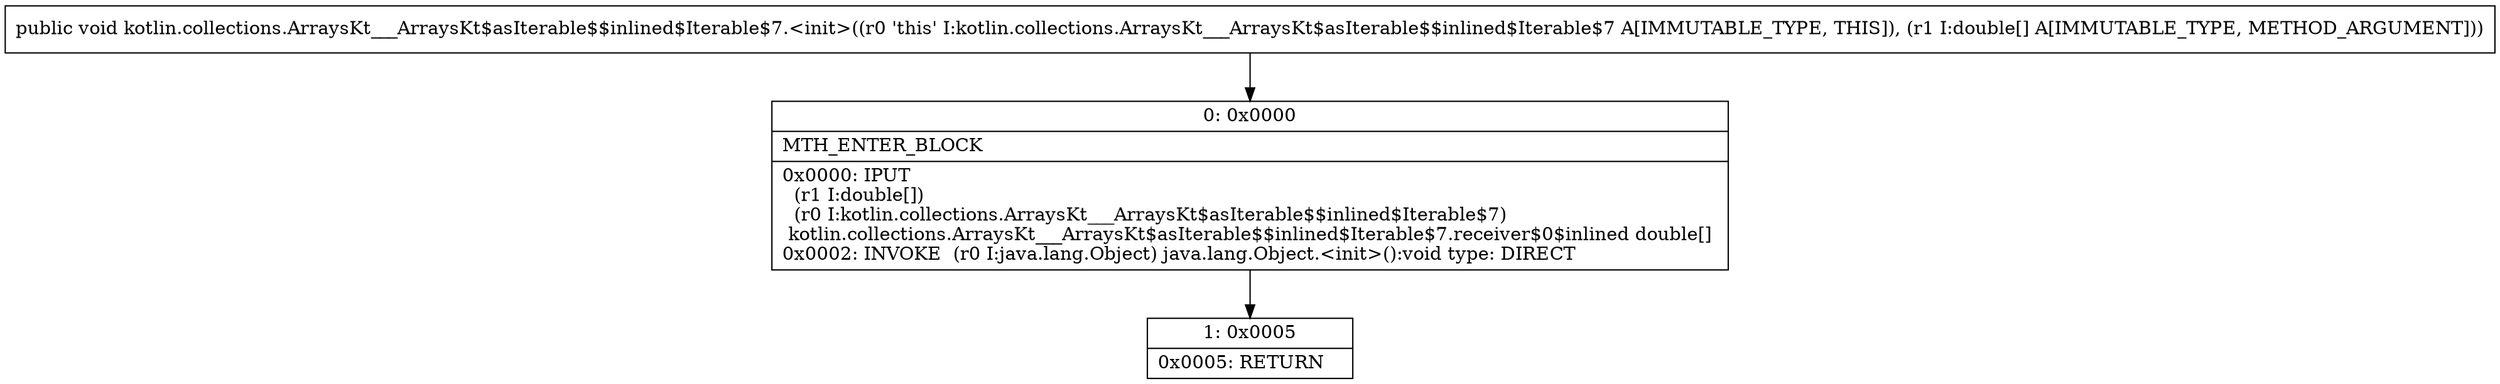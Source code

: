 digraph "CFG forkotlin.collections.ArraysKt___ArraysKt$asIterable$$inlined$Iterable$7.\<init\>([D)V" {
Node_0 [shape=record,label="{0\:\ 0x0000|MTH_ENTER_BLOCK\l|0x0000: IPUT  \l  (r1 I:double[])\l  (r0 I:kotlin.collections.ArraysKt___ArraysKt$asIterable$$inlined$Iterable$7)\l kotlin.collections.ArraysKt___ArraysKt$asIterable$$inlined$Iterable$7.receiver$0$inlined double[] \l0x0002: INVOKE  (r0 I:java.lang.Object) java.lang.Object.\<init\>():void type: DIRECT \l}"];
Node_1 [shape=record,label="{1\:\ 0x0005|0x0005: RETURN   \l}"];
MethodNode[shape=record,label="{public void kotlin.collections.ArraysKt___ArraysKt$asIterable$$inlined$Iterable$7.\<init\>((r0 'this' I:kotlin.collections.ArraysKt___ArraysKt$asIterable$$inlined$Iterable$7 A[IMMUTABLE_TYPE, THIS]), (r1 I:double[] A[IMMUTABLE_TYPE, METHOD_ARGUMENT])) }"];
MethodNode -> Node_0;
Node_0 -> Node_1;
}

